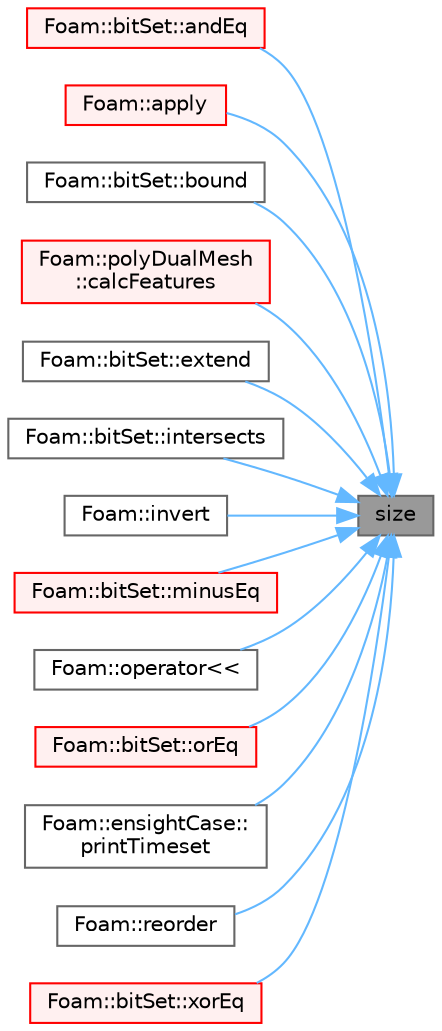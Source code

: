 digraph "size"
{
 // LATEX_PDF_SIZE
  bgcolor="transparent";
  edge [fontname=Helvetica,fontsize=10,labelfontname=Helvetica,labelfontsize=10];
  node [fontname=Helvetica,fontsize=10,shape=box,height=0.2,width=0.4];
  rankdir="RL";
  Node1 [id="Node000001",label="size",height=0.2,width=0.4,color="gray40", fillcolor="grey60", style="filled", fontcolor="black",tooltip=" "];
  Node1 -> Node2 [id="edge1_Node000001_Node000002",dir="back",color="steelblue1",style="solid",tooltip=" "];
  Node2 [id="Node000002",label="Foam::bitSet::andEq",height=0.2,width=0.4,color="red", fillcolor="#FFF0F0", style="filled",URL="$classFoam_1_1bitSet.html#ab6ed7a77d0285cf5b19758ec8da99fd4",tooltip=" "];
  Node1 -> Node4 [id="edge2_Node000001_Node000004",dir="back",color="steelblue1",style="solid",tooltip=" "];
  Node4 [id="Node000004",label="Foam::apply",height=0.2,width=0.4,color="red", fillcolor="#FFF0F0", style="filled",URL="$namespaceFoam.html#a6b4d69331597973c7221e9aeda6dd137",tooltip=" "];
  Node1 -> Node28 [id="edge3_Node000001_Node000028",dir="back",color="steelblue1",style="solid",tooltip=" "];
  Node28 [id="Node000028",label="Foam::bitSet::bound",height=0.2,width=0.4,color="grey40", fillcolor="white", style="filled",URL="$classFoam_1_1bitSet.html#aa2f0d8520a71cd587440f07832a81345",tooltip=" "];
  Node1 -> Node29 [id="edge4_Node000001_Node000029",dir="back",color="steelblue1",style="solid",tooltip=" "];
  Node29 [id="Node000029",label="Foam::polyDualMesh\l::calcFeatures",height=0.2,width=0.4,color="red", fillcolor="#FFF0F0", style="filled",URL="$classFoam_1_1polyDualMesh.html#a9462253b504fad04ae7194f1f17469c8",tooltip=" "];
  Node1 -> Node31 [id="edge5_Node000001_Node000031",dir="back",color="steelblue1",style="solid",tooltip=" "];
  Node31 [id="Node000031",label="Foam::bitSet::extend",height=0.2,width=0.4,color="grey40", fillcolor="white", style="filled",URL="$classFoam_1_1bitSet.html#ae333e223e6fb40bb2dcffb57518ce7e6",tooltip=" "];
  Node1 -> Node32 [id="edge6_Node000001_Node000032",dir="back",color="steelblue1",style="solid",tooltip=" "];
  Node32 [id="Node000032",label="Foam::bitSet::intersects",height=0.2,width=0.4,color="grey40", fillcolor="white", style="filled",URL="$classFoam_1_1bitSet.html#ad7e5b4271241bfa3dbcf37ae8c77be49",tooltip=" "];
  Node1 -> Node33 [id="edge7_Node000001_Node000033",dir="back",color="steelblue1",style="solid",tooltip=" "];
  Node33 [id="Node000033",label="Foam::invert",height=0.2,width=0.4,color="grey40", fillcolor="white", style="filled",URL="$namespaceFoam.html#a5a6abf4b2e3aa20256d2bb62c739a27a",tooltip=" "];
  Node1 -> Node34 [id="edge8_Node000001_Node000034",dir="back",color="steelblue1",style="solid",tooltip=" "];
  Node34 [id="Node000034",label="Foam::bitSet::minusEq",height=0.2,width=0.4,color="red", fillcolor="#FFF0F0", style="filled",URL="$classFoam_1_1bitSet.html#ae404ea47fa1c8831fb784daefa2dd429",tooltip=" "];
  Node1 -> Node55 [id="edge9_Node000001_Node000055",dir="back",color="steelblue1",style="solid",tooltip=" "];
  Node55 [id="Node000055",label="Foam::operator\<\<",height=0.2,width=0.4,color="grey40", fillcolor="white", style="filled",URL="$namespaceFoam.html#ad4b155f30c104cd6b93a9730b63f4a91",tooltip=" "];
  Node1 -> Node56 [id="edge10_Node000001_Node000056",dir="back",color="steelblue1",style="solid",tooltip=" "];
  Node56 [id="Node000056",label="Foam::bitSet::orEq",height=0.2,width=0.4,color="red", fillcolor="#FFF0F0", style="filled",URL="$classFoam_1_1bitSet.html#abe9fa25faf7ee1624b4762cee5ea736f",tooltip=" "];
  Node1 -> Node99 [id="edge11_Node000001_Node000099",dir="back",color="steelblue1",style="solid",tooltip=" "];
  Node99 [id="Node000099",label="Foam::ensightCase::\lprintTimeset",height=0.2,width=0.4,color="grey40", fillcolor="white", style="filled",URL="$classFoam_1_1ensightCase.html#a001a035f7419d72658e0c73414b9ef7c",tooltip=" "];
  Node1 -> Node81 [id="edge12_Node000001_Node000081",dir="back",color="steelblue1",style="solid",tooltip=" "];
  Node81 [id="Node000081",label="Foam::reorder",height=0.2,width=0.4,color="grey40", fillcolor="white", style="filled",URL="$namespaceFoam.html#a2b8b2a676e166886f66ad615fe275c7b",tooltip=" "];
  Node1 -> Node100 [id="edge13_Node000001_Node000100",dir="back",color="steelblue1",style="solid",tooltip=" "];
  Node100 [id="Node000100",label="Foam::bitSet::xorEq",height=0.2,width=0.4,color="red", fillcolor="#FFF0F0", style="filled",URL="$classFoam_1_1bitSet.html#a6403712215aaca7250dc048b225de07c",tooltip=" "];
}
